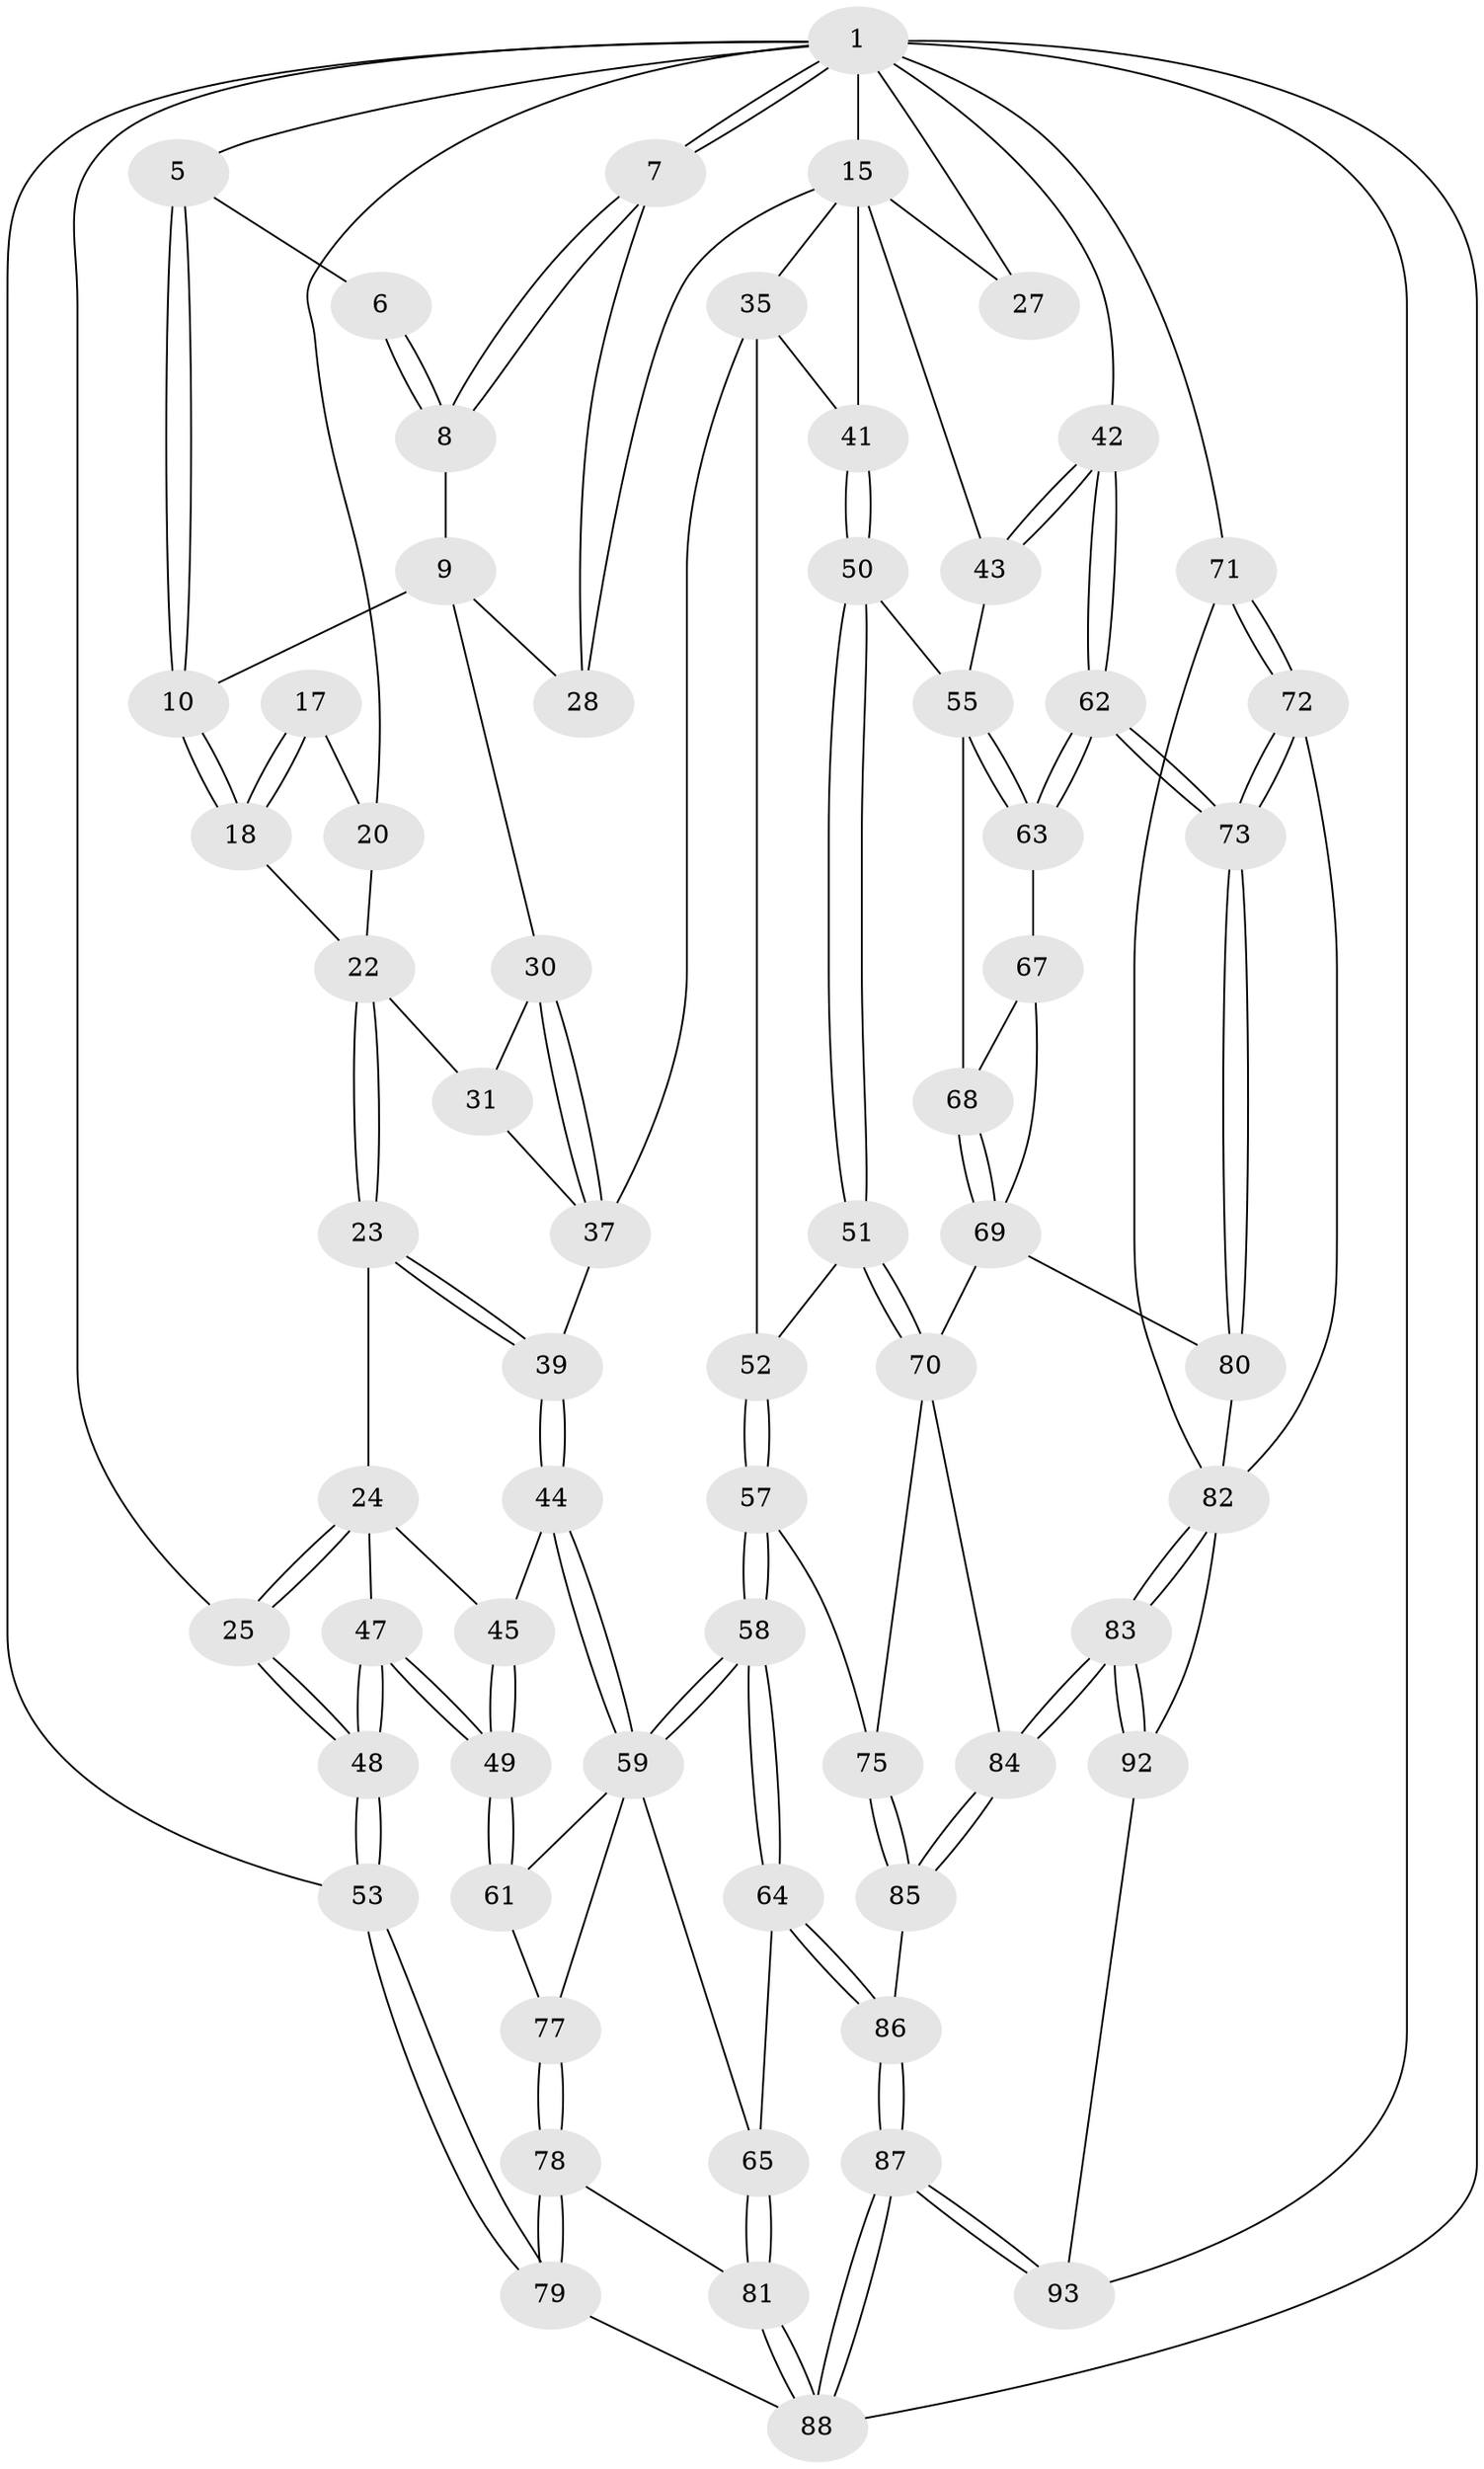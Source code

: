 // original degree distribution, {3: 0.0425531914893617, 4: 0.23404255319148937, 5: 0.46808510638297873, 6: 0.2553191489361702}
// Generated by graph-tools (version 1.1) at 2025/21/03/04/25 18:21:13]
// undirected, 65 vertices, 156 edges
graph export_dot {
graph [start="1"]
  node [color=gray90,style=filled];
  1 [pos="+0.7891151824789805+0",super="+2"];
  5 [pos="+0.2781762246977613+0"];
  6 [pos="+0.567476035049288+0"];
  7 [pos="+0.6401502072601323+0.17026015076254145",super="+13"];
  8 [pos="+0.5747607733872869+0.12455523431358706"];
  9 [pos="+0.5155582875037399+0.1087227038304771",super="+29"];
  10 [pos="+0.3119383289926873+0.017178908960064614"];
  15 [pos="+0.9838991141316377+0.21055428854967354",super="+32"];
  17 [pos="+0.09812224527088773+0.11546295669379154"];
  18 [pos="+0.30353749888662107+0.048993243380700394"];
  20 [pos="+0.029555869245442984+0.12148859715212314",super="+21"];
  22 [pos="+0.1841189286325514+0.2218992262818858",super="+26"];
  23 [pos="+0.16190742678968995+0.25353460048985477"];
  24 [pos="+0.0485308122409209+0.292805652645668",super="+46"];
  25 [pos="+0+0.23144090928107963"];
  27 [pos="+0.872829521125258+0.21188384369060365"];
  28 [pos="+0.655313975339002+0.27418116207211374"];
  30 [pos="+0.4017388642637219+0.24059258458590696"];
  31 [pos="+0.3545960490860655+0.22323979274813596"];
  35 [pos="+0.66831159285053+0.3388522392374231",super="+36"];
  37 [pos="+0.5168963130538081+0.4417807091726444",super="+38"];
  39 [pos="+0.28058055479216626+0.4419297969887761"];
  41 [pos="+0.7522144373044635+0.44597284612629373"];
  42 [pos="+1+0.44848568319487486"];
  43 [pos="+1+0.43040210646419164"];
  44 [pos="+0.2775291066055893+0.4460038874897324"];
  45 [pos="+0.22194951718545197+0.4503839050221434"];
  47 [pos="+0+0.6230439125178259"];
  48 [pos="+0+0.6186387791137581"];
  49 [pos="+0+0.6350688045802865"];
  50 [pos="+0.7760123050758464+0.5478366721000205"];
  51 [pos="+0.7108419110856893+0.6516360748759402"];
  52 [pos="+0.5281497099443406+0.6219215651360165"];
  53 [pos="+0+1"];
  55 [pos="+0.9043477320994964+0.5564981926678002",super="+56"];
  57 [pos="+0.45228799964229277+0.7121633529402198"];
  58 [pos="+0.43496260214866456+0.7208995580847418"];
  59 [pos="+0.27973108248608214+0.5024981894601919",super="+60"];
  61 [pos="+0.007573520617041725+0.6455568132473208"];
  62 [pos="+1+0.7343668182538441"];
  63 [pos="+1+0.7070196196129462"];
  64 [pos="+0.405480732717978+0.754922459175459"];
  65 [pos="+0.28477829010330613+0.7794854872202686"];
  67 [pos="+0.9358344986029828+0.7227995655022751"];
  68 [pos="+0.8858583802251188+0.7088470215247479"];
  69 [pos="+0.7679385784207812+0.7349682616500639",super="+76"];
  70 [pos="+0.7515962519811437+0.7358846998264524",super="+74"];
  71 [pos="+1+1"];
  72 [pos="+1+0.8816282378799517"];
  73 [pos="+1+0.8516280102221572"];
  75 [pos="+0.5730187941131508+0.7884896604755958"];
  77 [pos="+0.01123302320668815+0.6484239941529388"];
  78 [pos="+0.08410501151304667+0.8367444121123127"];
  79 [pos="+0.035803463352382915+0.9473600042487327"];
  80 [pos="+0.8871386122016174+0.8970695243806271"];
  81 [pos="+0.24899507492902734+0.8362784999591325"];
  82 [pos="+0.863689602187546+0.9166982441212739",super="+90"];
  83 [pos="+0.7574977655662386+0.9769737815522614"];
  84 [pos="+0.7490085165149566+0.9642486454053666"];
  85 [pos="+0.6108010274403995+0.9189663698922793"];
  86 [pos="+0.4629293730193092+0.945088949971452"];
  87 [pos="+0.449238062049942+0.9964599390293463"];
  88 [pos="+0.235348183833183+0.8968255838073308",super="+89"];
  92 [pos="+0.7592912837409177+1"];
  93 [pos="+0.4177296382695111+1"];
  1 -- 7 [weight=2];
  1 -- 7;
  1 -- 5;
  1 -- 71 [weight=2];
  1 -- 42;
  1 -- 15 [weight=2];
  1 -- 20;
  1 -- 53;
  1 -- 88;
  1 -- 25;
  1 -- 27 [weight=2];
  1 -- 93;
  5 -- 6;
  5 -- 10;
  5 -- 10;
  6 -- 8;
  6 -- 8;
  7 -- 8;
  7 -- 8;
  7 -- 28;
  8 -- 9;
  9 -- 10;
  9 -- 28;
  9 -- 30;
  10 -- 18;
  10 -- 18;
  15 -- 35;
  15 -- 41;
  15 -- 27;
  15 -- 28;
  15 -- 43;
  17 -- 18;
  17 -- 18;
  17 -- 20;
  18 -- 22;
  20 -- 22;
  22 -- 23;
  22 -- 23;
  22 -- 31;
  23 -- 24;
  23 -- 39;
  23 -- 39;
  24 -- 25;
  24 -- 25;
  24 -- 45;
  24 -- 47;
  25 -- 48;
  25 -- 48;
  30 -- 31;
  30 -- 37;
  30 -- 37;
  31 -- 37;
  35 -- 41;
  35 -- 52;
  35 -- 37;
  37 -- 39;
  39 -- 44;
  39 -- 44;
  41 -- 50;
  41 -- 50;
  42 -- 43;
  42 -- 43;
  42 -- 62;
  42 -- 62;
  43 -- 55;
  44 -- 45;
  44 -- 59;
  44 -- 59;
  45 -- 49;
  45 -- 49;
  47 -- 48;
  47 -- 48;
  47 -- 49;
  47 -- 49;
  48 -- 53;
  48 -- 53;
  49 -- 61;
  49 -- 61;
  50 -- 51;
  50 -- 51;
  50 -- 55;
  51 -- 52;
  51 -- 70;
  51 -- 70;
  52 -- 57;
  52 -- 57;
  53 -- 79;
  53 -- 79;
  55 -- 63;
  55 -- 63;
  55 -- 68;
  57 -- 58;
  57 -- 58;
  57 -- 75;
  58 -- 59;
  58 -- 59;
  58 -- 64;
  58 -- 64;
  59 -- 61;
  59 -- 65;
  59 -- 77;
  61 -- 77;
  62 -- 63;
  62 -- 63;
  62 -- 73;
  62 -- 73;
  63 -- 67;
  64 -- 65;
  64 -- 86;
  64 -- 86;
  65 -- 81;
  65 -- 81;
  67 -- 68;
  67 -- 69;
  68 -- 69;
  68 -- 69;
  69 -- 70;
  69 -- 80;
  70 -- 75;
  70 -- 84;
  71 -- 72;
  71 -- 72;
  71 -- 82;
  72 -- 73;
  72 -- 73;
  72 -- 82;
  73 -- 80;
  73 -- 80;
  75 -- 85;
  75 -- 85;
  77 -- 78;
  77 -- 78;
  78 -- 79;
  78 -- 79;
  78 -- 81;
  79 -- 88;
  80 -- 82;
  81 -- 88;
  81 -- 88;
  82 -- 83;
  82 -- 83;
  82 -- 92;
  83 -- 84;
  83 -- 84;
  83 -- 92;
  83 -- 92;
  84 -- 85;
  84 -- 85;
  85 -- 86;
  86 -- 87;
  86 -- 87;
  87 -- 88;
  87 -- 88;
  87 -- 93;
  87 -- 93;
  92 -- 93;
}
